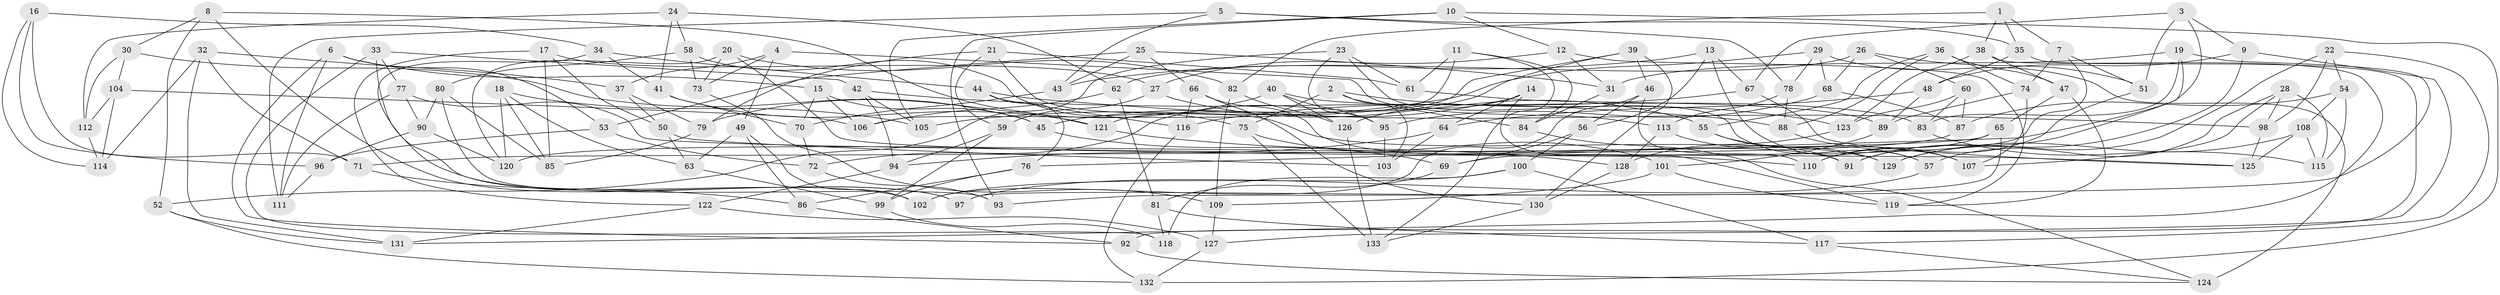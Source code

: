 // Generated by graph-tools (version 1.1) at 2025/11/02/27/25 16:11:42]
// undirected, 133 vertices, 266 edges
graph export_dot {
graph [start="1"]
  node [color=gray90,style=filled];
  1;
  2;
  3;
  4;
  5;
  6;
  7;
  8;
  9;
  10;
  11;
  12;
  13;
  14;
  15;
  16;
  17;
  18;
  19;
  20;
  21;
  22;
  23;
  24;
  25;
  26;
  27;
  28;
  29;
  30;
  31;
  32;
  33;
  34;
  35;
  36;
  37;
  38;
  39;
  40;
  41;
  42;
  43;
  44;
  45;
  46;
  47;
  48;
  49;
  50;
  51;
  52;
  53;
  54;
  55;
  56;
  57;
  58;
  59;
  60;
  61;
  62;
  63;
  64;
  65;
  66;
  67;
  68;
  69;
  70;
  71;
  72;
  73;
  74;
  75;
  76;
  77;
  78;
  79;
  80;
  81;
  82;
  83;
  84;
  85;
  86;
  87;
  88;
  89;
  90;
  91;
  92;
  93;
  94;
  95;
  96;
  97;
  98;
  99;
  100;
  101;
  102;
  103;
  104;
  105;
  106;
  107;
  108;
  109;
  110;
  111;
  112;
  113;
  114;
  115;
  116;
  117;
  118;
  119;
  120;
  121;
  122;
  123;
  124;
  125;
  126;
  127;
  128;
  129;
  130;
  131;
  132;
  133;
  1 -- 38;
  1 -- 82;
  1 -- 7;
  1 -- 35;
  2 -- 84;
  2 -- 103;
  2 -- 123;
  2 -- 75;
  3 -- 76;
  3 -- 67;
  3 -- 51;
  3 -- 9;
  4 -- 49;
  4 -- 37;
  4 -- 113;
  4 -- 73;
  5 -- 35;
  5 -- 78;
  5 -- 43;
  5 -- 111;
  6 -- 53;
  6 -- 92;
  6 -- 111;
  6 -- 15;
  7 -- 74;
  7 -- 69;
  7 -- 51;
  8 -- 97;
  8 -- 52;
  8 -- 121;
  8 -- 30;
  9 -- 91;
  9 -- 127;
  9 -- 48;
  10 -- 12;
  10 -- 105;
  10 -- 93;
  10 -- 132;
  11 -- 106;
  11 -- 133;
  11 -- 61;
  11 -- 84;
  12 -- 31;
  12 -- 119;
  12 -- 27;
  13 -- 107;
  13 -- 56;
  13 -- 67;
  13 -- 43;
  14 -- 45;
  14 -- 64;
  14 -- 119;
  14 -- 126;
  15 -- 106;
  15 -- 45;
  15 -- 70;
  16 -- 71;
  16 -- 34;
  16 -- 96;
  16 -- 114;
  17 -- 50;
  17 -- 85;
  17 -- 27;
  17 -- 122;
  18 -- 63;
  18 -- 85;
  18 -- 105;
  18 -- 120;
  19 -- 91;
  19 -- 93;
  19 -- 31;
  19 -- 83;
  20 -- 110;
  20 -- 120;
  20 -- 82;
  20 -- 73;
  21 -- 59;
  21 -- 79;
  21 -- 129;
  21 -- 61;
  22 -- 98;
  22 -- 129;
  22 -- 54;
  22 -- 117;
  23 -- 57;
  23 -- 95;
  23 -- 52;
  23 -- 61;
  24 -- 41;
  24 -- 62;
  24 -- 112;
  24 -- 58;
  25 -- 53;
  25 -- 31;
  25 -- 66;
  25 -- 43;
  26 -- 51;
  26 -- 68;
  26 -- 60;
  26 -- 62;
  27 -- 59;
  27 -- 55;
  28 -- 98;
  28 -- 107;
  28 -- 115;
  28 -- 57;
  29 -- 68;
  29 -- 105;
  29 -- 78;
  29 -- 124;
  30 -- 45;
  30 -- 112;
  30 -- 104;
  31 -- 84;
  32 -- 37;
  32 -- 131;
  32 -- 114;
  32 -- 71;
  33 -- 42;
  33 -- 118;
  33 -- 77;
  33 -- 97;
  34 -- 102;
  34 -- 41;
  34 -- 44;
  35 -- 48;
  35 -- 92;
  36 -- 74;
  36 -- 88;
  36 -- 55;
  36 -- 47;
  37 -- 50;
  37 -- 79;
  38 -- 123;
  38 -- 47;
  38 -- 131;
  39 -- 72;
  39 -- 46;
  39 -- 121;
  39 -- 130;
  40 -- 83;
  40 -- 126;
  40 -- 95;
  40 -- 79;
  41 -- 70;
  41 -- 121;
  42 -- 105;
  42 -- 88;
  42 -- 94;
  43 -- 70;
  44 -- 76;
  44 -- 98;
  44 -- 116;
  45 -- 69;
  46 -- 56;
  46 -- 110;
  46 -- 102;
  47 -- 65;
  47 -- 119;
  48 -- 89;
  48 -- 64;
  49 -- 102;
  49 -- 63;
  49 -- 86;
  50 -- 63;
  50 -- 103;
  51 -- 110;
  52 -- 131;
  52 -- 132;
  53 -- 96;
  53 -- 72;
  54 -- 108;
  54 -- 115;
  54 -- 87;
  55 -- 57;
  55 -- 91;
  56 -- 69;
  56 -- 100;
  57 -- 97;
  58 -- 73;
  58 -- 80;
  58 -- 75;
  59 -- 94;
  59 -- 99;
  60 -- 87;
  60 -- 123;
  60 -- 83;
  61 -- 89;
  62 -- 106;
  62 -- 81;
  63 -- 99;
  64 -- 94;
  64 -- 103;
  65 -- 97;
  65 -- 71;
  65 -- 110;
  66 -- 91;
  66 -- 116;
  66 -- 130;
  67 -- 116;
  67 -- 125;
  68 -- 95;
  68 -- 87;
  69 -- 81;
  70 -- 72;
  71 -- 86;
  72 -- 93;
  73 -- 109;
  74 -- 89;
  74 -- 107;
  75 -- 133;
  75 -- 101;
  76 -- 99;
  76 -- 86;
  77 -- 111;
  77 -- 90;
  77 -- 125;
  78 -- 88;
  78 -- 113;
  79 -- 85;
  80 -- 93;
  80 -- 85;
  80 -- 90;
  81 -- 118;
  81 -- 117;
  82 -- 126;
  82 -- 109;
  83 -- 115;
  84 -- 124;
  86 -- 92;
  87 -- 120;
  88 -- 107;
  89 -- 101;
  90 -- 96;
  90 -- 120;
  92 -- 124;
  94 -- 122;
  95 -- 103;
  96 -- 111;
  98 -- 125;
  99 -- 118;
  100 -- 102;
  100 -- 118;
  100 -- 117;
  101 -- 109;
  101 -- 119;
  104 -- 106;
  104 -- 112;
  104 -- 114;
  108 -- 115;
  108 -- 125;
  108 -- 129;
  109 -- 127;
  112 -- 114;
  113 -- 129;
  113 -- 128;
  116 -- 132;
  117 -- 124;
  121 -- 128;
  122 -- 127;
  122 -- 131;
  123 -- 128;
  126 -- 133;
  127 -- 132;
  128 -- 130;
  130 -- 133;
}
